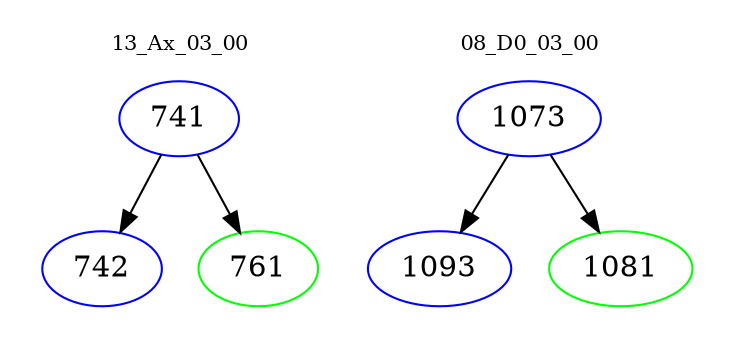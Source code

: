 digraph{
subgraph cluster_0 {
color = white
label = "13_Ax_03_00";
fontsize=10;
T0_741 [label="741", color="blue"]
T0_741 -> T0_742 [color="black"]
T0_742 [label="742", color="blue"]
T0_741 -> T0_761 [color="black"]
T0_761 [label="761", color="green"]
}
subgraph cluster_1 {
color = white
label = "08_D0_03_00";
fontsize=10;
T1_1073 [label="1073", color="blue"]
T1_1073 -> T1_1093 [color="black"]
T1_1093 [label="1093", color="blue"]
T1_1073 -> T1_1081 [color="black"]
T1_1081 [label="1081", color="green"]
}
}

